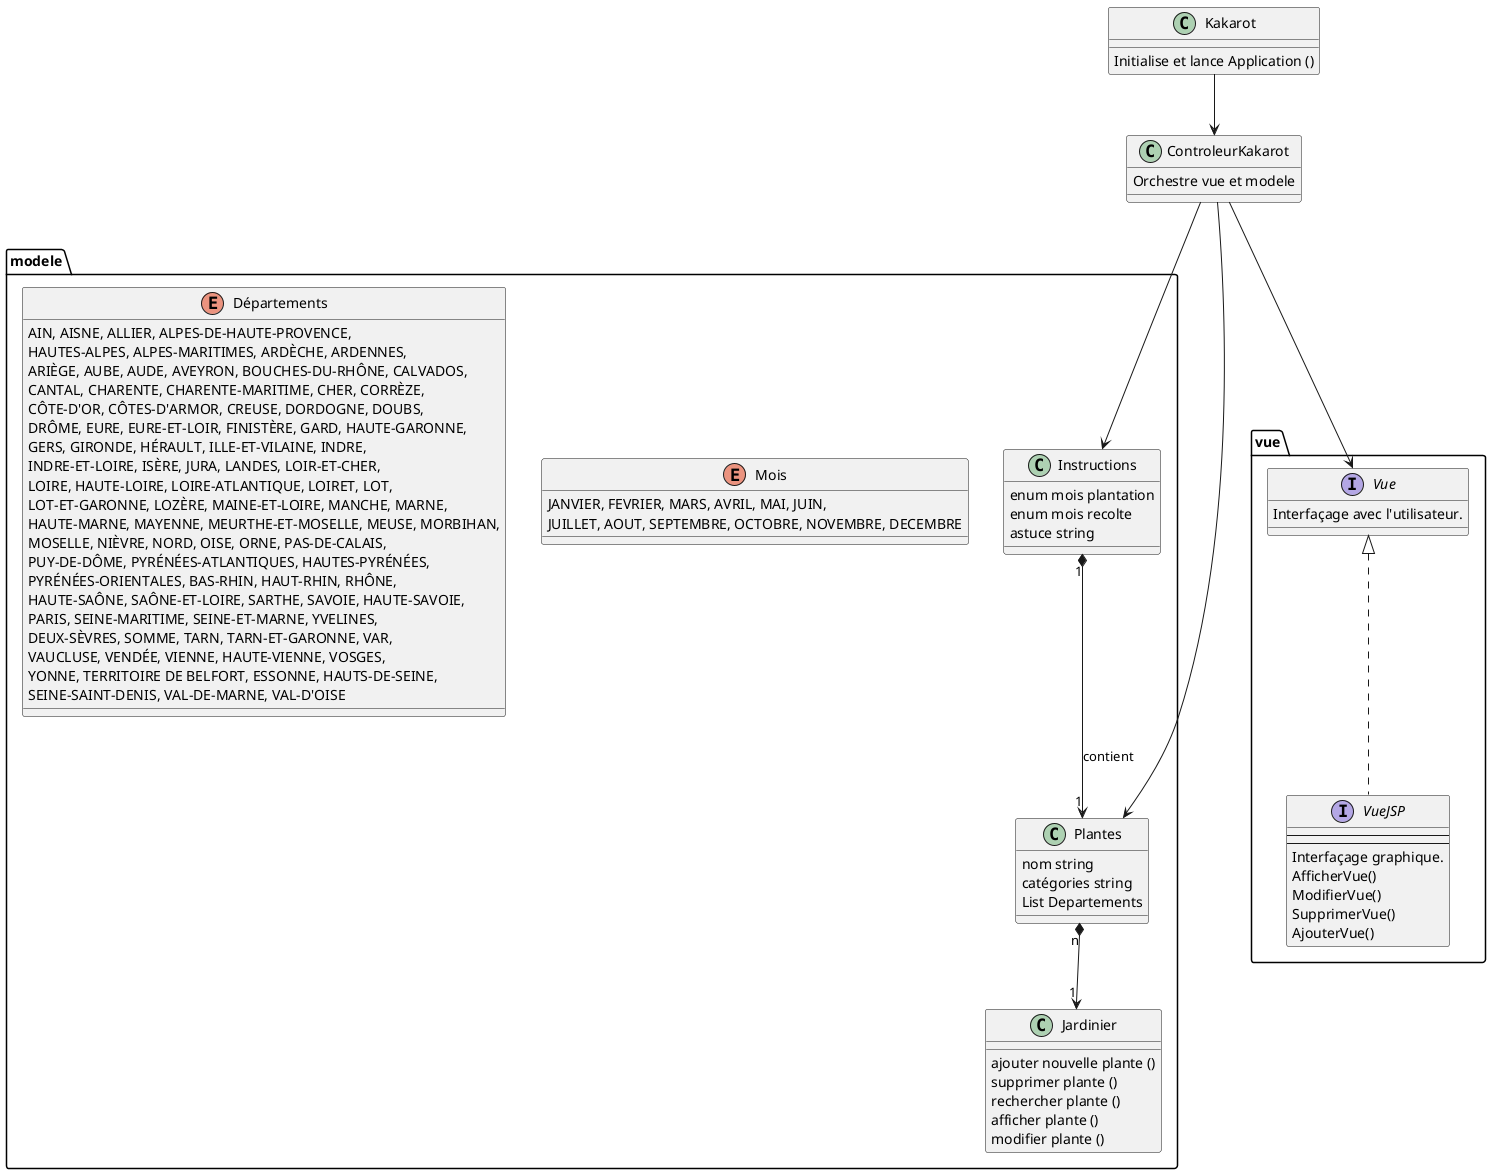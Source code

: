 
@startuml Diagramme de Classes
'projet'

class Kakarot{
    Initialise et lance Application ()
}
class ControleurKakarot {
    Orchestre vue et modele
}

Kakarot --> ControleurKakarot
ControleurKakarot --> modele.Plantes
ControleurKakarot --> modele.Instructions
ControleurKakarot --> vue.Vue
package modele <<Folder>> {
    class Jardinier{
        ajouter nouvelle plante ()
        supprimer plante ()
        rechercher plante ()
        afficher plante ()
        modifier plante ()
    }

    class Plantes{
        nom string
        catégories string 
        List Departements
    }

    class Instructions {
        enum mois plantation
        enum mois recolte
        astuce string
    }

    enum Mois{
        JANVIER, FEVRIER, MARS, AVRIL, MAI, JUIN, 
        JUILLET, AOUT, SEPTEMBRE, OCTOBRE, NOVEMBRE, DECEMBRE
    }

    enum Départements{
        AIN, AISNE, ALLIER, ALPES-DE-HAUTE-PROVENCE, 
        HAUTES-ALPES, ALPES-MARITIMES, ARDÈCHE, ARDENNES, 
        ARIÈGE, AUBE, AUDE, AVEYRON, BOUCHES-DU-RHÔNE, CALVADOS, 
        CANTAL, CHARENTE, CHARENTE-MARITIME, CHER, CORRÈZE, 
        CÔTE-D'OR, CÔTES-D'ARMOR, CREUSE, DORDOGNE, DOUBS, 
        DRÔME, EURE, EURE-ET-LOIR, FINISTÈRE, GARD, HAUTE-GARONNE, 
        GERS, GIRONDE, HÉRAULT, ILLE-ET-VILAINE, INDRE, 
        INDRE-ET-LOIRE, ISÈRE, JURA, LANDES, LOIR-ET-CHER, 
        LOIRE, HAUTE-LOIRE, LOIRE-ATLANTIQUE, LOIRET, LOT, 
        LOT-ET-GARONNE, LOZÈRE, MAINE-ET-LOIRE, MANCHE, MARNE, 
        HAUTE-MARNE, MAYENNE, MEURTHE-ET-MOSELLE, MEUSE, MORBIHAN, 
        MOSELLE, NIÈVRE, NORD, OISE, ORNE, PAS-DE-CALAIS, 
        PUY-DE-DÔME, PYRÉNÉES-ATLANTIQUES, HAUTES-PYRÉNÉES, 
        PYRÉNÉES-ORIENTALES, BAS-RHIN, HAUT-RHIN, RHÔNE, 
        HAUTE-SAÔNE, SAÔNE-ET-LOIRE, SARTHE, SAVOIE, HAUTE-SAVOIE, 
        PARIS, SEINE-MARITIME, SEINE-ET-MARNE, YVELINES, 
        DEUX-SÈVRES, SOMME, TARN, TARN-ET-GARONNE, VAR, 
        VAUCLUSE, VENDÉE, VIENNE, HAUTE-VIENNE, VOSGES, 
        YONNE, TERRITOIRE DE BELFORT, ESSONNE, HAUTS-DE-SEINE, 
        SEINE-SAINT-DENIS, VAL-DE-MARNE, VAL-D'OISE
    }

    Plantes "n" *-->"1" Jardinier
    Instructions "1" *-->"1" Plantes : contient
}

package vue <<Folder>> {
    interface Vue {
        Interfaçage avec l'utilisateur.
    }
class VueJSP implements vue.Vue {
            --
            --
            Interfaçage graphique.
        }
    interface VueJSP {
        AfficherVue()
        ModifierVue()
        SupprimerVue()
        AjouterVue()
    }
}
@enduml